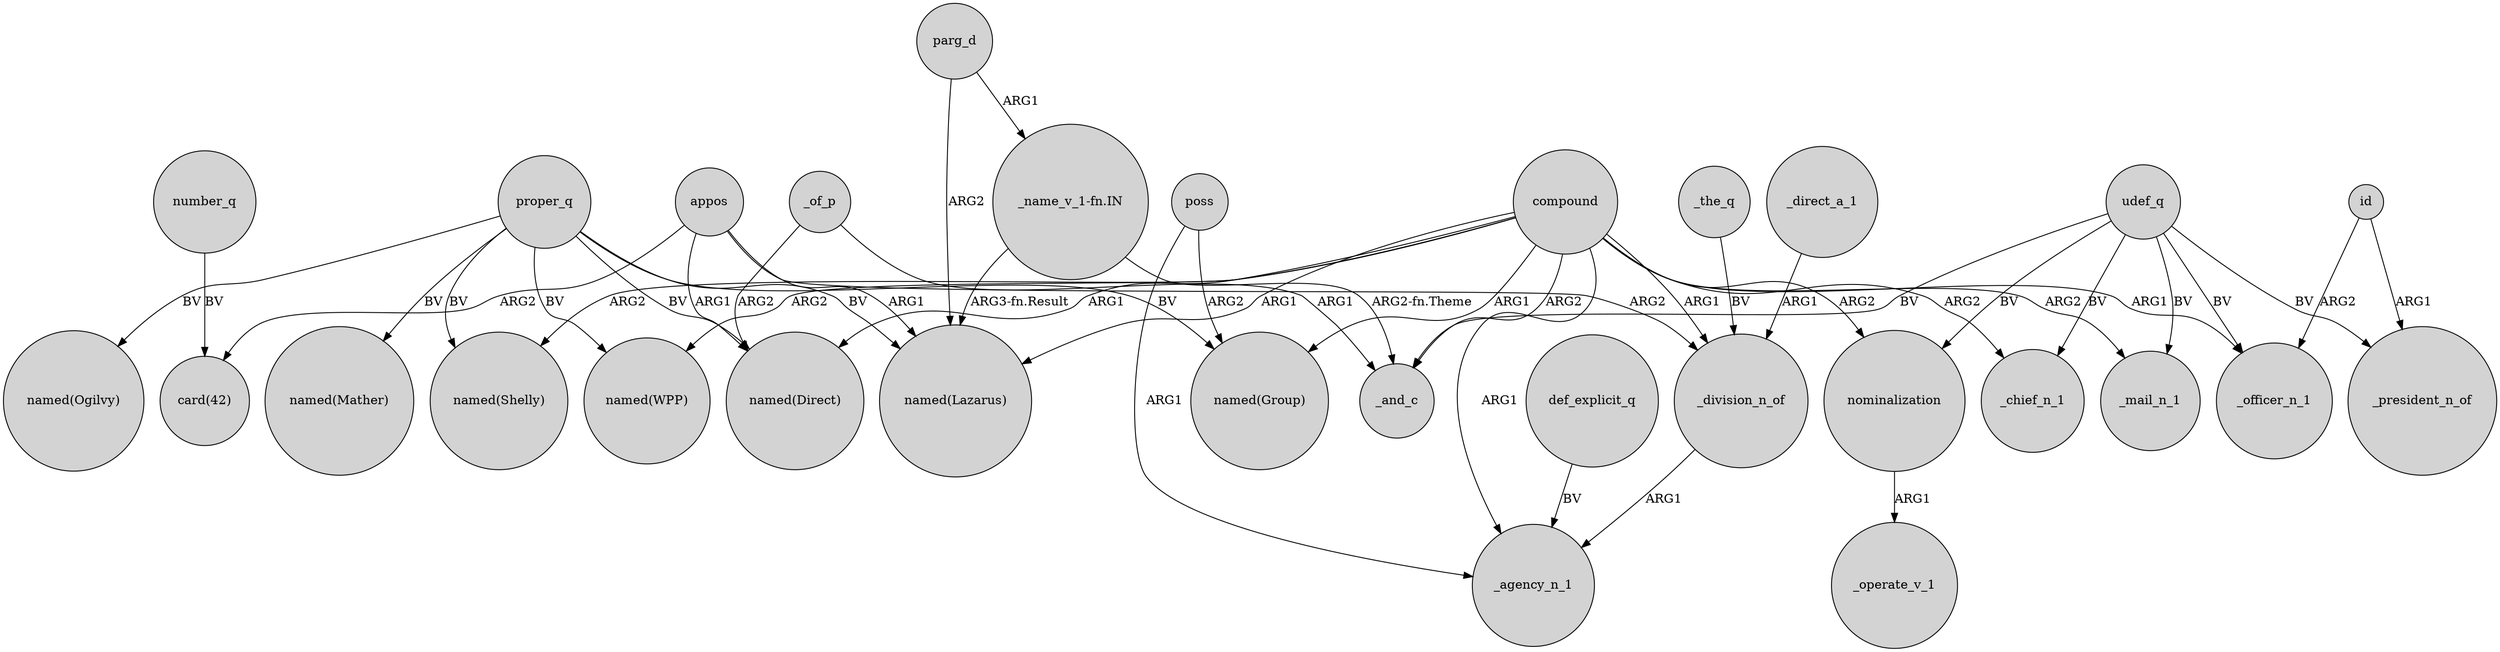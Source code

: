 digraph {
	node [shape=circle style=filled]
	compound -> _agency_n_1 [label=ARG1]
	"_name_v_1-fn.IN" -> _and_c [label="ARG2-fn.Theme"]
	nominalization -> _operate_v_1 [label=ARG1]
	def_explicit_q -> _agency_n_1 [label=BV]
	number_q -> "card(42)" [label=BV]
	appos -> _division_n_of [label=ARG2]
	proper_q -> "named(Direct)" [label=BV]
	id -> _president_n_of [label=ARG1]
	appos -> "named(Lazarus)" [label=ARG1]
	compound -> "named(Direct)" [label=ARG1]
	compound -> "named(WPP)" [label=ARG2]
	_division_n_of -> _agency_n_1 [label=ARG1]
	compound -> nominalization [label=ARG2]
	compound -> "named(Lazarus)" [label=ARG1]
	proper_q -> "named(Mather)" [label=BV]
	compound -> _chief_n_1 [label=ARG2]
	compound -> "named(Group)" [label=ARG1]
	compound -> _officer_n_1 [label=ARG1]
	proper_q -> "named(Lazarus)" [label=BV]
	_of_p -> "named(Direct)" [label=ARG2]
	appos -> "named(Direct)" [label=ARG1]
	compound -> _and_c [label=ARG2]
	compound -> _mail_n_1 [label=ARG2]
	udef_q -> _mail_n_1 [label=BV]
	udef_q -> _chief_n_1 [label=BV]
	udef_q -> _president_n_of [label=BV]
	id -> _officer_n_1 [label=ARG2]
	udef_q -> _officer_n_1 [label=BV]
	poss -> "named(Group)" [label=ARG2]
	proper_q -> "named(Ogilvy)" [label=BV]
	_of_p -> _and_c [label=ARG1]
	udef_q -> nominalization [label=BV]
	_direct_a_1 -> _division_n_of [label=ARG1]
	poss -> _agency_n_1 [label=ARG1]
	proper_q -> "named(WPP)" [label=BV]
	parg_d -> "named(Lazarus)" [label=ARG2]
	proper_q -> "named(Group)" [label=BV]
	compound -> "named(Shelly)" [label=ARG2]
	proper_q -> "named(Shelly)" [label=BV]
	udef_q -> _and_c [label=BV]
	compound -> _division_n_of [label=ARG1]
	appos -> "card(42)" [label=ARG2]
	parg_d -> "_name_v_1-fn.IN" [label=ARG1]
	"_name_v_1-fn.IN" -> "named(Lazarus)" [label="ARG3-fn.Result"]
	_the_q -> _division_n_of [label=BV]
}
